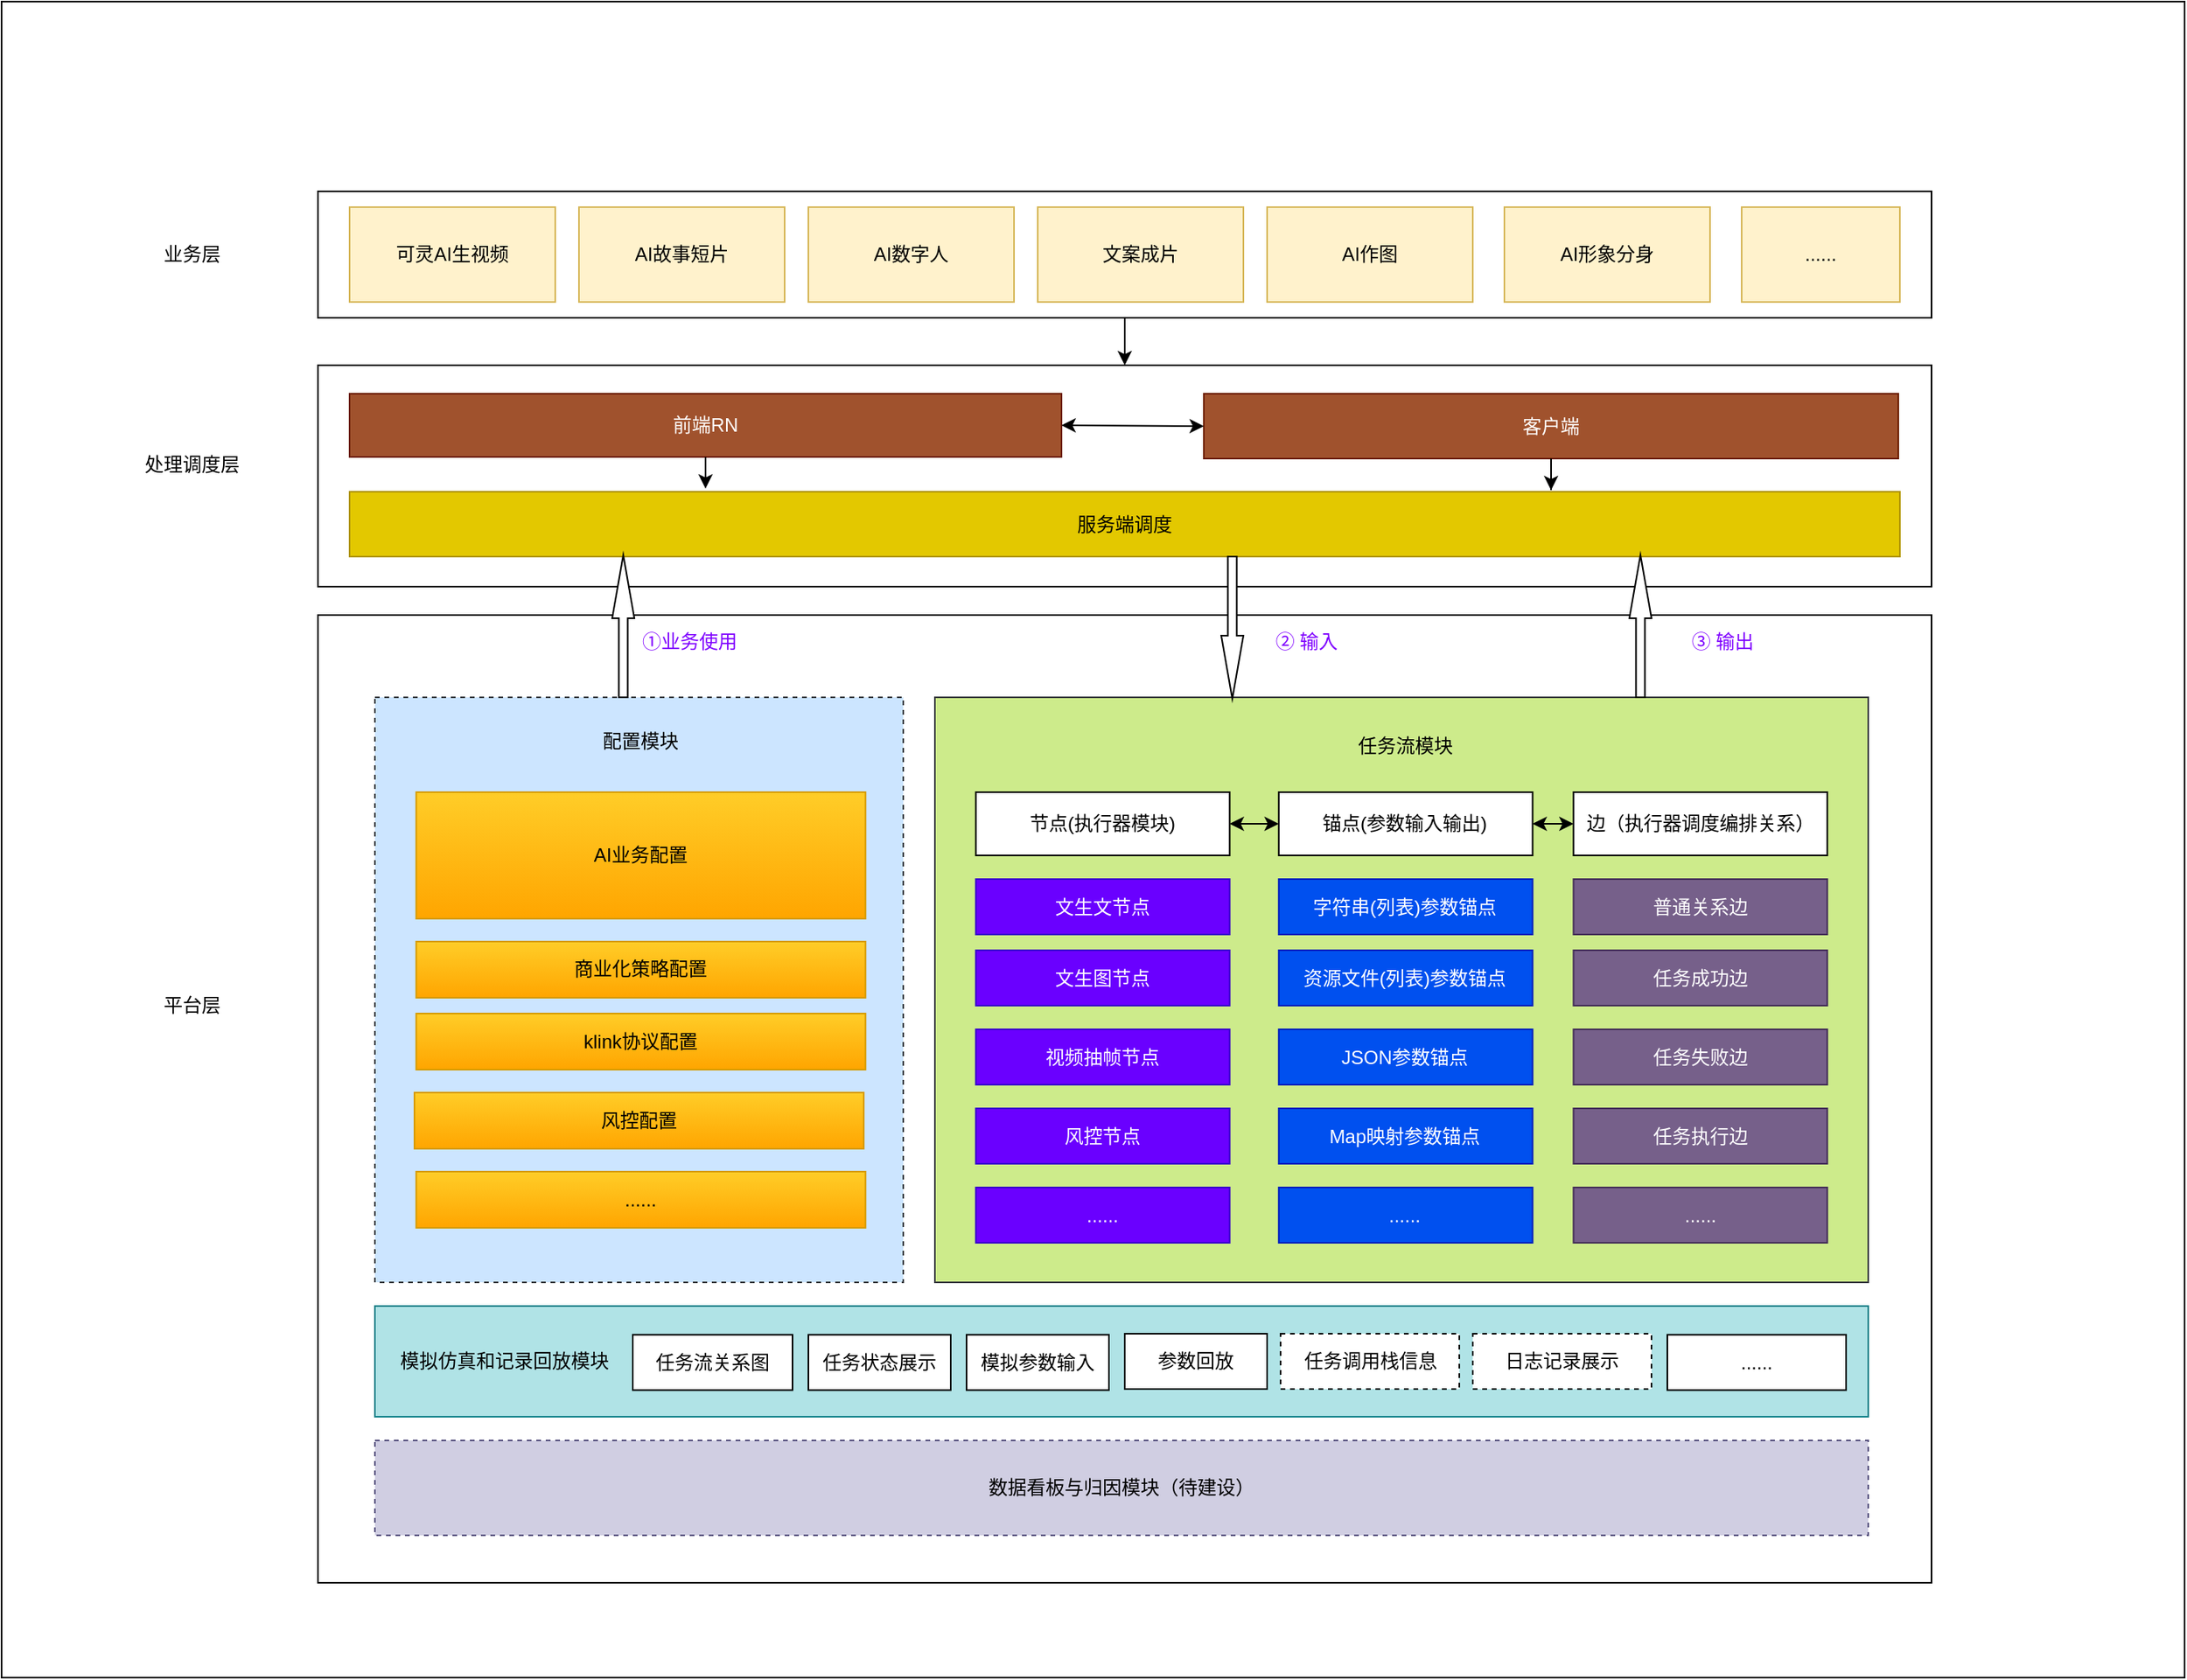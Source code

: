 <mxfile version="24.7.17">
  <diagram name="第 1 页" id="pAWTvNZDLCY3GigcubW4">
    <mxGraphModel dx="40" dy="941" grid="1" gridSize="10" guides="1" tooltips="1" connect="1" arrows="1" fold="1" page="1" pageScale="1" pageWidth="827" pageHeight="1169" math="0" shadow="0">
      <root>
        <mxCell id="0" />
        <mxCell id="1" parent="0" />
        <mxCell id="tTXryV7e1G7Z4Q3oJ_ys-81" value="" style="group" vertex="1" connectable="0" parent="1">
          <mxGeometry x="2240" y="10" width="1380" height="1060" as="geometry" />
        </mxCell>
        <mxCell id="tTXryV7e1G7Z4Q3oJ_ys-80" value="" style="rounded=0;whiteSpace=wrap;html=1;" vertex="1" parent="tTXryV7e1G7Z4Q3oJ_ys-81">
          <mxGeometry width="1380" height="1060" as="geometry" />
        </mxCell>
        <mxCell id="-SrFhzklI3_z7_42w4xo-48" value="&lt;span style=&quot;color: rgba(0, 0, 0, 0); font-family: monospace; font-size: 0px; text-align: start; text-wrap: nowrap;&quot;&gt;%3CmxGraphModel%3E%3Croot%3E%3CmxCell%20id%3D%220%22%2F%3E%3CmxCell%20id%3D%221%22%20parent%3D%220%22%2F%3E%3CmxCell%20id%3D%222%22%20value%3D%22%E2%91%A0%E4%B8%9A%E5%8A%A1%E4%BD%BF%E7%94%A8%22%20style%3D%22text%3Bhtml%3D1%3Balign%3Dcenter%3BverticalAlign%3Dmiddle%3BwhiteSpace%3Dwrap%3Brounded%3D0%3B%22%20vertex%3D%221%22%20parent%3D%221%22%3E%3CmxGeometry%20x%3D%222640%22%20y%3D%22400%22%20width%3D%2270%22%20height%3D%2230%22%20as%3D%22geometry%22%2F%3E%3C%2FmxCell%3E%3C%2Froot%3E%3C%2FmxGraphModel%3E&lt;/span&gt;" style="rounded=0;whiteSpace=wrap;html=1;" parent="tTXryV7e1G7Z4Q3oJ_ys-81" vertex="1">
          <mxGeometry x="200" y="388" width="1020" height="612" as="geometry" />
        </mxCell>
        <mxCell id="-SrFhzklI3_z7_42w4xo-40" value="" style="rounded=0;whiteSpace=wrap;html=1;" parent="tTXryV7e1G7Z4Q3oJ_ys-81" vertex="1">
          <mxGeometry x="200" y="230" width="1020" height="140" as="geometry" />
        </mxCell>
        <mxCell id="-SrFhzklI3_z7_42w4xo-49" value="" style="group" parent="tTXryV7e1G7Z4Q3oJ_ys-81" vertex="1" connectable="0">
          <mxGeometry x="590" y="440" width="590" height="370" as="geometry" />
        </mxCell>
        <mxCell id="-SrFhzklI3_z7_42w4xo-31" value="" style="rounded=0;whiteSpace=wrap;html=1;fillColor=#cdeb8b;strokeColor=#36393d;" parent="-SrFhzklI3_z7_42w4xo-49" vertex="1">
          <mxGeometry width="590.0" height="370" as="geometry" />
        </mxCell>
        <mxCell id="-SrFhzklI3_z7_42w4xo-12" value="节点(执行器模块)" style="whiteSpace=wrap;html=1;" parent="-SrFhzklI3_z7_42w4xo-49" vertex="1">
          <mxGeometry x="25.877" y="60" width="160.439" height="40" as="geometry" />
        </mxCell>
        <mxCell id="-SrFhzklI3_z7_42w4xo-13" value="锚点(参数输入输出)" style="whiteSpace=wrap;html=1;" parent="-SrFhzklI3_z7_42w4xo-49" vertex="1">
          <mxGeometry x="217.368" y="60" width="160.439" height="40" as="geometry" />
        </mxCell>
        <mxCell id="-SrFhzklI3_z7_42w4xo-14" value="边（执行器调度编排关系）" style="whiteSpace=wrap;html=1;" parent="-SrFhzklI3_z7_42w4xo-49" vertex="1">
          <mxGeometry x="403.684" y="60" width="160.439" height="40" as="geometry" />
        </mxCell>
        <mxCell id="-SrFhzklI3_z7_42w4xo-16" value="文生文节点" style="rounded=0;whiteSpace=wrap;html=1;labelBackgroundColor=none;fillColor=#6a00ff;strokeColor=#3700CC;fontColor=#ffffff;" parent="-SrFhzklI3_z7_42w4xo-49" vertex="1">
          <mxGeometry x="25.877" y="115" width="160.439" height="35" as="geometry" />
        </mxCell>
        <mxCell id="-SrFhzklI3_z7_42w4xo-17" value="文生图&lt;span style=&quot;background-color: initial;&quot;&gt;节点&lt;/span&gt;" style="rounded=0;whiteSpace=wrap;html=1;fillColor=#6a00ff;fontColor=#ffffff;strokeColor=#3700CC;" parent="-SrFhzklI3_z7_42w4xo-49" vertex="1">
          <mxGeometry x="25.877" y="160" width="160.439" height="35" as="geometry" />
        </mxCell>
        <mxCell id="-SrFhzklI3_z7_42w4xo-18" value="&lt;span style=&quot;background-color: initial;&quot;&gt;风控节点&lt;/span&gt;" style="rounded=0;whiteSpace=wrap;html=1;fillColor=#6a00ff;fontColor=#ffffff;strokeColor=#3700CC;" parent="-SrFhzklI3_z7_42w4xo-49" vertex="1">
          <mxGeometry x="25.877" y="260" width="160.439" height="35" as="geometry" />
        </mxCell>
        <mxCell id="-SrFhzklI3_z7_42w4xo-19" value="视频抽帧节点" style="rounded=0;whiteSpace=wrap;html=1;fillColor=#6a00ff;fontColor=#ffffff;strokeColor=#3700CC;" parent="-SrFhzklI3_z7_42w4xo-49" vertex="1">
          <mxGeometry x="25.877" y="210" width="160.439" height="35" as="geometry" />
        </mxCell>
        <mxCell id="-SrFhzklI3_z7_42w4xo-20" value="......" style="rounded=0;whiteSpace=wrap;html=1;fillColor=#6a00ff;fontColor=#ffffff;strokeColor=#3700CC;" parent="-SrFhzklI3_z7_42w4xo-49" vertex="1">
          <mxGeometry x="25.877" y="310" width="160.439" height="35" as="geometry" />
        </mxCell>
        <mxCell id="-SrFhzklI3_z7_42w4xo-21" value="字符串(列表)参数锚点" style="rounded=0;whiteSpace=wrap;html=1;labelBackgroundColor=none;fillColor=#0050ef;strokeColor=#001DBC;fontColor=#ffffff;" parent="-SrFhzklI3_z7_42w4xo-49" vertex="1">
          <mxGeometry x="217.368" y="115" width="160.439" height="35" as="geometry" />
        </mxCell>
        <mxCell id="-SrFhzklI3_z7_42w4xo-22" value="资源文件(列表)参数锚点" style="rounded=0;whiteSpace=wrap;html=1;labelBackgroundColor=none;fillColor=#0050ef;strokeColor=#001DBC;fontColor=#ffffff;" parent="-SrFhzklI3_z7_42w4xo-49" vertex="1">
          <mxGeometry x="217.368" y="160" width="160.439" height="35" as="geometry" />
        </mxCell>
        <mxCell id="-SrFhzklI3_z7_42w4xo-23" value="JSON参数锚点" style="rounded=0;whiteSpace=wrap;html=1;labelBackgroundColor=none;fillColor=#0050ef;strokeColor=#001DBC;fontColor=#ffffff;" parent="-SrFhzklI3_z7_42w4xo-49" vertex="1">
          <mxGeometry x="217.368" y="210" width="160.439" height="35" as="geometry" />
        </mxCell>
        <mxCell id="-SrFhzklI3_z7_42w4xo-24" value="Map映射参数锚点" style="rounded=0;whiteSpace=wrap;html=1;labelBackgroundColor=none;fillColor=#0050ef;strokeColor=#001DBC;fontColor=#ffffff;" parent="-SrFhzklI3_z7_42w4xo-49" vertex="1">
          <mxGeometry x="217.368" y="260" width="160.439" height="35" as="geometry" />
        </mxCell>
        <mxCell id="-SrFhzklI3_z7_42w4xo-25" value="......" style="rounded=0;whiteSpace=wrap;html=1;labelBackgroundColor=none;fillColor=#0050ef;strokeColor=#001DBC;fontColor=#ffffff;" parent="-SrFhzklI3_z7_42w4xo-49" vertex="1">
          <mxGeometry x="217.368" y="310" width="160.439" height="35" as="geometry" />
        </mxCell>
        <mxCell id="-SrFhzklI3_z7_42w4xo-26" value="普通关系边" style="rounded=0;whiteSpace=wrap;html=1;labelBackgroundColor=none;fillColor=#76608a;strokeColor=#432D57;fontColor=#ffffff;" parent="-SrFhzklI3_z7_42w4xo-49" vertex="1">
          <mxGeometry x="403.684" y="115" width="160.439" height="35" as="geometry" />
        </mxCell>
        <mxCell id="-SrFhzklI3_z7_42w4xo-27" value="任务成功边" style="rounded=0;whiteSpace=wrap;html=1;labelBackgroundColor=none;fillColor=#76608a;strokeColor=#432D57;fontColor=#ffffff;" parent="-SrFhzklI3_z7_42w4xo-49" vertex="1">
          <mxGeometry x="403.684" y="160" width="160.439" height="35" as="geometry" />
        </mxCell>
        <mxCell id="-SrFhzklI3_z7_42w4xo-28" value="任务失败边" style="rounded=0;whiteSpace=wrap;html=1;labelBackgroundColor=none;fillColor=#76608a;strokeColor=#432D57;fontColor=#ffffff;" parent="-SrFhzklI3_z7_42w4xo-49" vertex="1">
          <mxGeometry x="403.684" y="210" width="160.439" height="35" as="geometry" />
        </mxCell>
        <mxCell id="-SrFhzklI3_z7_42w4xo-29" value="任务执行边" style="rounded=0;whiteSpace=wrap;html=1;labelBackgroundColor=none;fillColor=#76608a;strokeColor=#432D57;fontColor=#ffffff;" parent="-SrFhzklI3_z7_42w4xo-49" vertex="1">
          <mxGeometry x="403.684" y="260" width="160.439" height="35" as="geometry" />
        </mxCell>
        <mxCell id="-SrFhzklI3_z7_42w4xo-30" value="......" style="rounded=0;whiteSpace=wrap;html=1;labelBackgroundColor=none;fillColor=#76608a;strokeColor=#432D57;fontColor=#ffffff;" parent="-SrFhzklI3_z7_42w4xo-49" vertex="1">
          <mxGeometry x="403.684" y="310" width="160.439" height="35" as="geometry" />
        </mxCell>
        <mxCell id="-SrFhzklI3_z7_42w4xo-36" value="" style="endArrow=classic;startArrow=classic;html=1;rounded=0;exitX=1;exitY=0.5;exitDx=0;exitDy=0;entryX=0;entryY=0.5;entryDx=0;entryDy=0;" parent="-SrFhzklI3_z7_42w4xo-49" source="-SrFhzklI3_z7_42w4xo-12" target="-SrFhzklI3_z7_42w4xo-13" edge="1">
          <mxGeometry width="50" height="50" relative="1" as="geometry">
            <mxPoint x="155.263" y="240" as="sourcePoint" />
            <mxPoint x="207.018" y="190" as="targetPoint" />
          </mxGeometry>
        </mxCell>
        <mxCell id="-SrFhzklI3_z7_42w4xo-38" value="" style="endArrow=classic;startArrow=classic;html=1;rounded=0;entryX=0;entryY=0.5;entryDx=0;entryDy=0;exitX=1;exitY=0.5;exitDx=0;exitDy=0;" parent="-SrFhzklI3_z7_42w4xo-49" source="-SrFhzklI3_z7_42w4xo-13" target="-SrFhzklI3_z7_42w4xo-14" edge="1">
          <mxGeometry width="50" height="50" relative="1" as="geometry">
            <mxPoint x="155.263" y="240" as="sourcePoint" />
            <mxPoint x="207.018" y="190" as="targetPoint" />
          </mxGeometry>
        </mxCell>
        <mxCell id="-SrFhzklI3_z7_42w4xo-45" value="任务流模块" style="text;html=1;align=center;verticalAlign=middle;whiteSpace=wrap;rounded=0;" parent="-SrFhzklI3_z7_42w4xo-49" vertex="1">
          <mxGeometry x="251.009" y="16" width="93.158" height="30" as="geometry" />
        </mxCell>
        <mxCell id="tTXryV7e1G7Z4Q3oJ_ys-9" value="服务端调度" style="rounded=0;whiteSpace=wrap;html=1;fillColor=#e3c800;strokeColor=#B09500;fontColor=#000000;" vertex="1" parent="tTXryV7e1G7Z4Q3oJ_ys-81">
          <mxGeometry x="220" y="310" width="980" height="41" as="geometry" />
        </mxCell>
        <mxCell id="tTXryV7e1G7Z4Q3oJ_ys-15" value="前端RN" style="rounded=0;whiteSpace=wrap;html=1;fillColor=#a0522d;strokeColor=#6D1F00;fontColor=#ffffff;" vertex="1" parent="tTXryV7e1G7Z4Q3oJ_ys-81">
          <mxGeometry x="220" y="248" width="450" height="40" as="geometry" />
        </mxCell>
        <mxCell id="tTXryV7e1G7Z4Q3oJ_ys-16" value="客户端" style="rounded=0;whiteSpace=wrap;html=1;fillColor=#a0522d;fontColor=#ffffff;strokeColor=#6D1F00;" vertex="1" parent="tTXryV7e1G7Z4Q3oJ_ys-81">
          <mxGeometry x="760" y="248" width="439" height="41" as="geometry" />
        </mxCell>
        <mxCell id="tTXryV7e1G7Z4Q3oJ_ys-18" value="" style="endArrow=classic;startArrow=classic;html=1;rounded=0;exitX=1;exitY=0.5;exitDx=0;exitDy=0;entryX=0;entryY=0.5;entryDx=0;entryDy=0;" edge="1" parent="tTXryV7e1G7Z4Q3oJ_ys-81" source="tTXryV7e1G7Z4Q3oJ_ys-15" target="tTXryV7e1G7Z4Q3oJ_ys-16">
          <mxGeometry width="50" height="50" relative="1" as="geometry">
            <mxPoint x="640" y="294" as="sourcePoint" />
            <mxPoint x="760" y="269" as="targetPoint" />
          </mxGeometry>
        </mxCell>
        <mxCell id="tTXryV7e1G7Z4Q3oJ_ys-21" style="edgeStyle=orthogonalEdgeStyle;rounded=0;orthogonalLoop=1;jettySize=auto;html=1;entryX=0.229;entryY=-0.057;entryDx=0;entryDy=0;entryPerimeter=0;" edge="1" parent="tTXryV7e1G7Z4Q3oJ_ys-81" source="tTXryV7e1G7Z4Q3oJ_ys-15" target="tTXryV7e1G7Z4Q3oJ_ys-9">
          <mxGeometry relative="1" as="geometry">
            <mxPoint x="445" y="300" as="targetPoint" />
          </mxGeometry>
        </mxCell>
        <mxCell id="tTXryV7e1G7Z4Q3oJ_ys-22" style="edgeStyle=orthogonalEdgeStyle;rounded=0;orthogonalLoop=1;jettySize=auto;html=1;entryX=0.775;entryY=-0.025;entryDx=0;entryDy=0;entryPerimeter=0;" edge="1" parent="tTXryV7e1G7Z4Q3oJ_ys-81" source="tTXryV7e1G7Z4Q3oJ_ys-16" target="tTXryV7e1G7Z4Q3oJ_ys-9">
          <mxGeometry relative="1" as="geometry" />
        </mxCell>
        <mxCell id="tTXryV7e1G7Z4Q3oJ_ys-3" value="" style="rounded=0;whiteSpace=wrap;html=1;dashed=1;fillColor=#cce5ff;strokeColor=#36393d;" vertex="1" parent="tTXryV7e1G7Z4Q3oJ_ys-81">
          <mxGeometry x="236" y="440" width="334.0" height="370" as="geometry" />
        </mxCell>
        <mxCell id="tTXryV7e1G7Z4Q3oJ_ys-4" value="商业化策略配置" style="rounded=0;whiteSpace=wrap;html=1;fillColor=#ffcd28;gradientColor=#ffa500;strokeColor=#d79b00;" vertex="1" parent="tTXryV7e1G7Z4Q3oJ_ys-81">
          <mxGeometry x="262.129" y="594.5" width="284.014" height="35.5" as="geometry" />
        </mxCell>
        <mxCell id="tTXryV7e1G7Z4Q3oJ_ys-5" value="配置模块" style="text;html=1;align=center;verticalAlign=middle;whiteSpace=wrap;rounded=0;" vertex="1" parent="tTXryV7e1G7Z4Q3oJ_ys-81">
          <mxGeometry x="370.054" y="453" width="68.163" height="30" as="geometry" />
        </mxCell>
        <mxCell id="tTXryV7e1G7Z4Q3oJ_ys-6" value="AI业务配置" style="rounded=0;whiteSpace=wrap;html=1;fillColor=#ffcd28;strokeColor=#d79b00;gradientColor=#ffa500;" vertex="1" parent="tTXryV7e1G7Z4Q3oJ_ys-81">
          <mxGeometry x="262.129" y="500" width="284.014" height="80" as="geometry" />
        </mxCell>
        <mxCell id="tTXryV7e1G7Z4Q3oJ_ys-19" value="klink协议配置" style="rounded=0;whiteSpace=wrap;html=1;fillColor=#ffcd28;gradientColor=#ffa500;strokeColor=#d79b00;" vertex="1" parent="tTXryV7e1G7Z4Q3oJ_ys-81">
          <mxGeometry x="262.129" y="640" width="284.014" height="35.5" as="geometry" />
        </mxCell>
        <mxCell id="tTXryV7e1G7Z4Q3oJ_ys-20" value="风控配置" style="rounded=0;whiteSpace=wrap;html=1;fillColor=#ffcd28;strokeColor=#d79b00;gradientColor=#ffa500;" vertex="1" parent="tTXryV7e1G7Z4Q3oJ_ys-81">
          <mxGeometry x="260.993" y="690" width="284.014" height="35.5" as="geometry" />
        </mxCell>
        <mxCell id="tTXryV7e1G7Z4Q3oJ_ys-35" value="......" style="rounded=0;whiteSpace=wrap;html=1;fillColor=#ffcd28;strokeColor=#d79b00;gradientColor=#ffa500;" vertex="1" parent="tTXryV7e1G7Z4Q3oJ_ys-81">
          <mxGeometry x="262.133" y="740" width="284.014" height="35.5" as="geometry" />
        </mxCell>
        <mxCell id="tTXryV7e1G7Z4Q3oJ_ys-46" style="edgeStyle=orthogonalEdgeStyle;rounded=0;orthogonalLoop=1;jettySize=auto;html=1;entryX=0.5;entryY=0;entryDx=0;entryDy=0;" edge="1" parent="tTXryV7e1G7Z4Q3oJ_ys-81" source="tTXryV7e1G7Z4Q3oJ_ys-38" target="-SrFhzklI3_z7_42w4xo-40">
          <mxGeometry relative="1" as="geometry" />
        </mxCell>
        <mxCell id="tTXryV7e1G7Z4Q3oJ_ys-38" value="" style="rounded=0;whiteSpace=wrap;html=1;" vertex="1" parent="tTXryV7e1G7Z4Q3oJ_ys-81">
          <mxGeometry x="200" y="120" width="1020" height="80" as="geometry" />
        </mxCell>
        <mxCell id="tTXryV7e1G7Z4Q3oJ_ys-39" value="可灵AI生视频" style="rounded=0;whiteSpace=wrap;html=1;fillColor=#fff2cc;strokeColor=#d6b656;" vertex="1" parent="tTXryV7e1G7Z4Q3oJ_ys-81">
          <mxGeometry x="220" y="130" width="130" height="60" as="geometry" />
        </mxCell>
        <mxCell id="tTXryV7e1G7Z4Q3oJ_ys-40" value="AI故事短片" style="rounded=0;whiteSpace=wrap;html=1;fillColor=#fff2cc;strokeColor=#d6b656;" vertex="1" parent="tTXryV7e1G7Z4Q3oJ_ys-81">
          <mxGeometry x="365" y="130" width="130" height="60" as="geometry" />
        </mxCell>
        <mxCell id="tTXryV7e1G7Z4Q3oJ_ys-41" value="AI数字人" style="rounded=0;whiteSpace=wrap;html=1;fillColor=#fff2cc;strokeColor=#d6b656;" vertex="1" parent="tTXryV7e1G7Z4Q3oJ_ys-81">
          <mxGeometry x="510" y="130" width="130" height="60" as="geometry" />
        </mxCell>
        <mxCell id="tTXryV7e1G7Z4Q3oJ_ys-42" value="文案成片" style="rounded=0;whiteSpace=wrap;html=1;fillColor=#fff2cc;strokeColor=#d6b656;" vertex="1" parent="tTXryV7e1G7Z4Q3oJ_ys-81">
          <mxGeometry x="655" y="130" width="130" height="60" as="geometry" />
        </mxCell>
        <mxCell id="tTXryV7e1G7Z4Q3oJ_ys-43" value="AI作图" style="rounded=0;whiteSpace=wrap;html=1;fillColor=#fff2cc;strokeColor=#d6b656;" vertex="1" parent="tTXryV7e1G7Z4Q3oJ_ys-81">
          <mxGeometry x="800" y="130" width="130" height="60" as="geometry" />
        </mxCell>
        <mxCell id="tTXryV7e1G7Z4Q3oJ_ys-44" value="AI形象分身" style="rounded=0;whiteSpace=wrap;html=1;fillColor=#fff2cc;strokeColor=#d6b656;" vertex="1" parent="tTXryV7e1G7Z4Q3oJ_ys-81">
          <mxGeometry x="950" y="130" width="130" height="60" as="geometry" />
        </mxCell>
        <mxCell id="tTXryV7e1G7Z4Q3oJ_ys-45" value="......" style="rounded=0;whiteSpace=wrap;html=1;fillColor=#fff2cc;strokeColor=#d6b656;" vertex="1" parent="tTXryV7e1G7Z4Q3oJ_ys-81">
          <mxGeometry x="1100" y="130" width="100" height="60" as="geometry" />
        </mxCell>
        <mxCell id="-SrFhzklI3_z7_42w4xo-50" value="" style="rounded=0;whiteSpace=wrap;html=1;fillColor=#b0e3e6;strokeColor=#0e8088;" parent="tTXryV7e1G7Z4Q3oJ_ys-81" vertex="1">
          <mxGeometry x="236" y="825" width="944" height="70" as="geometry" />
        </mxCell>
        <mxCell id="-SrFhzklI3_z7_42w4xo-51" value="模拟参数输入" style="rounded=0;whiteSpace=wrap;html=1;" parent="tTXryV7e1G7Z4Q3oJ_ys-81" vertex="1">
          <mxGeometry x="610" y="843.17" width="90" height="35" as="geometry" />
        </mxCell>
        <mxCell id="-SrFhzklI3_z7_42w4xo-52" value="模拟仿真和记录回放模块" style="text;html=1;align=center;verticalAlign=middle;whiteSpace=wrap;rounded=0;" parent="tTXryV7e1G7Z4Q3oJ_ys-81" vertex="1">
          <mxGeometry x="250" y="843.17" width="136" height="34.33" as="geometry" />
        </mxCell>
        <mxCell id="-SrFhzklI3_z7_42w4xo-53" value="任务状态展示" style="rounded=0;whiteSpace=wrap;html=1;" parent="tTXryV7e1G7Z4Q3oJ_ys-81" vertex="1">
          <mxGeometry x="510" y="843.17" width="90" height="35" as="geometry" />
        </mxCell>
        <mxCell id="tTXryV7e1G7Z4Q3oJ_ys-2" value="任务流关系图" style="rounded=0;whiteSpace=wrap;html=1;" vertex="1" parent="tTXryV7e1G7Z4Q3oJ_ys-81">
          <mxGeometry x="399" y="843.17" width="101" height="35" as="geometry" />
        </mxCell>
        <mxCell id="tTXryV7e1G7Z4Q3oJ_ys-52" value="参数回放" style="rounded=0;whiteSpace=wrap;html=1;" vertex="1" parent="tTXryV7e1G7Z4Q3oJ_ys-81">
          <mxGeometry x="710" y="842.5" width="90" height="35" as="geometry" />
        </mxCell>
        <mxCell id="tTXryV7e1G7Z4Q3oJ_ys-60" value="任务调用栈信息" style="rounded=0;whiteSpace=wrap;html=1;dashed=1;" vertex="1" parent="tTXryV7e1G7Z4Q3oJ_ys-81">
          <mxGeometry x="808.5" y="842.5" width="113" height="35" as="geometry" />
        </mxCell>
        <mxCell id="tTXryV7e1G7Z4Q3oJ_ys-61" value="日志记录展示" style="rounded=0;whiteSpace=wrap;html=1;dashed=1;" vertex="1" parent="tTXryV7e1G7Z4Q3oJ_ys-81">
          <mxGeometry x="930" y="842.5" width="113" height="35" as="geometry" />
        </mxCell>
        <mxCell id="tTXryV7e1G7Z4Q3oJ_ys-64" value="......" style="rounded=0;whiteSpace=wrap;html=1;" vertex="1" parent="tTXryV7e1G7Z4Q3oJ_ys-81">
          <mxGeometry x="1053" y="843.17" width="113" height="35" as="geometry" />
        </mxCell>
        <mxCell id="tTXryV7e1G7Z4Q3oJ_ys-65" value="业务层" style="text;html=1;align=center;verticalAlign=middle;resizable=0;points=[];autosize=1;strokeColor=none;fillColor=none;" vertex="1" parent="tTXryV7e1G7Z4Q3oJ_ys-81">
          <mxGeometry x="90" y="145" width="60" height="30" as="geometry" />
        </mxCell>
        <mxCell id="tTXryV7e1G7Z4Q3oJ_ys-66" value="处理调度层" style="text;html=1;align=center;verticalAlign=middle;resizable=0;points=[];autosize=1;strokeColor=none;fillColor=none;" vertex="1" parent="tTXryV7e1G7Z4Q3oJ_ys-81">
          <mxGeometry x="80" y="278" width="80" height="30" as="geometry" />
        </mxCell>
        <mxCell id="tTXryV7e1G7Z4Q3oJ_ys-67" value="平台层" style="text;html=1;align=center;verticalAlign=middle;resizable=0;points=[];autosize=1;strokeColor=none;fillColor=none;" vertex="1" parent="tTXryV7e1G7Z4Q3oJ_ys-81">
          <mxGeometry x="90" y="620" width="60" height="30" as="geometry" />
        </mxCell>
        <mxCell id="tTXryV7e1G7Z4Q3oJ_ys-68" value="数据看板与归因模块（待建设）" style="rounded=0;whiteSpace=wrap;html=1;dashed=1;fillColor=#d0cee2;strokeColor=#56517e;" vertex="1" parent="tTXryV7e1G7Z4Q3oJ_ys-81">
          <mxGeometry x="236" y="910" width="944" height="60" as="geometry" />
        </mxCell>
        <mxCell id="tTXryV7e1G7Z4Q3oJ_ys-69" value="" style="html=1;shadow=0;dashed=0;align=center;verticalAlign=middle;shape=mxgraph.arrows2.arrow;dy=0.6;dx=40;direction=north;notch=0;" vertex="1" parent="tTXryV7e1G7Z4Q3oJ_ys-81">
          <mxGeometry x="386" y="350" width="14" height="90" as="geometry" />
        </mxCell>
        <mxCell id="tTXryV7e1G7Z4Q3oJ_ys-71" value="①业务使用" style="text;html=1;align=center;verticalAlign=middle;whiteSpace=wrap;rounded=0;fontColor=#7F00FF;" vertex="1" parent="tTXryV7e1G7Z4Q3oJ_ys-81">
          <mxGeometry x="400" y="390" width="70" height="30" as="geometry" />
        </mxCell>
        <mxCell id="tTXryV7e1G7Z4Q3oJ_ys-73" value="" style="html=1;shadow=0;dashed=0;align=center;verticalAlign=middle;shape=mxgraph.arrows2.arrow;dy=0.6;dx=40;direction=north;notch=0;rotation=-180;" vertex="1" parent="tTXryV7e1G7Z4Q3oJ_ys-81">
          <mxGeometry x="771" y="351" width="14" height="90" as="geometry" />
        </mxCell>
        <mxCell id="tTXryV7e1G7Z4Q3oJ_ys-76" value="" style="html=1;shadow=0;dashed=0;align=center;verticalAlign=middle;shape=mxgraph.arrows2.arrow;dy=0.6;dx=40;direction=north;notch=0;" vertex="1" parent="tTXryV7e1G7Z4Q3oJ_ys-81">
          <mxGeometry x="1029" y="350" width="14" height="90" as="geometry" />
        </mxCell>
        <mxCell id="tTXryV7e1G7Z4Q3oJ_ys-77" value="② 输入" style="text;html=1;align=center;verticalAlign=middle;whiteSpace=wrap;rounded=0;fontColor=#7F00FF;" vertex="1" parent="tTXryV7e1G7Z4Q3oJ_ys-81">
          <mxGeometry x="790" y="390" width="70" height="30" as="geometry" />
        </mxCell>
        <mxCell id="tTXryV7e1G7Z4Q3oJ_ys-78" value="③ 输出" style="text;html=1;align=center;verticalAlign=middle;whiteSpace=wrap;rounded=0;fontColor=#7F00FF;" vertex="1" parent="tTXryV7e1G7Z4Q3oJ_ys-81">
          <mxGeometry x="1053" y="390" width="70" height="30" as="geometry" />
        </mxCell>
      </root>
    </mxGraphModel>
  </diagram>
</mxfile>
